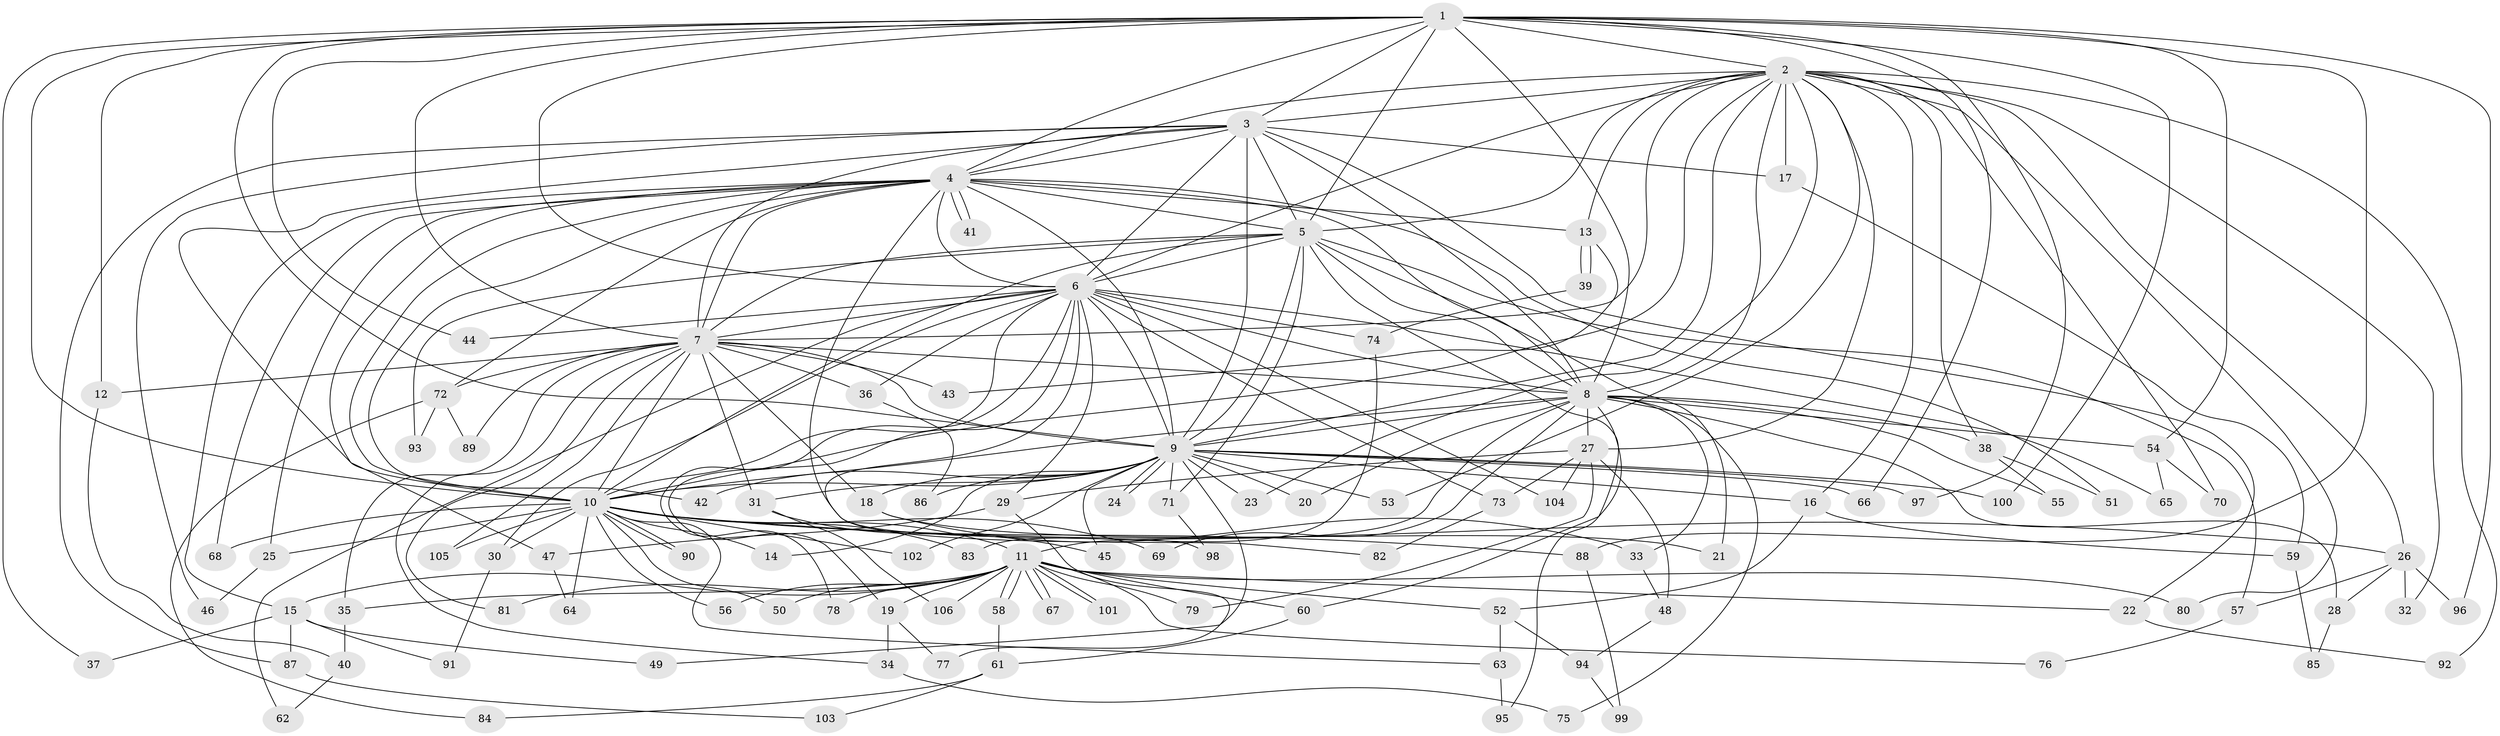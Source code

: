 // Generated by graph-tools (version 1.1) at 2025/13/03/09/25 04:13:42]
// undirected, 106 vertices, 237 edges
graph export_dot {
graph [start="1"]
  node [color=gray90,style=filled];
  1;
  2;
  3;
  4;
  5;
  6;
  7;
  8;
  9;
  10;
  11;
  12;
  13;
  14;
  15;
  16;
  17;
  18;
  19;
  20;
  21;
  22;
  23;
  24;
  25;
  26;
  27;
  28;
  29;
  30;
  31;
  32;
  33;
  34;
  35;
  36;
  37;
  38;
  39;
  40;
  41;
  42;
  43;
  44;
  45;
  46;
  47;
  48;
  49;
  50;
  51;
  52;
  53;
  54;
  55;
  56;
  57;
  58;
  59;
  60;
  61;
  62;
  63;
  64;
  65;
  66;
  67;
  68;
  69;
  70;
  71;
  72;
  73;
  74;
  75;
  76;
  77;
  78;
  79;
  80;
  81;
  82;
  83;
  84;
  85;
  86;
  87;
  88;
  89;
  90;
  91;
  92;
  93;
  94;
  95;
  96;
  97;
  98;
  99;
  100;
  101;
  102;
  103;
  104;
  105;
  106;
  1 -- 2;
  1 -- 3;
  1 -- 4;
  1 -- 5;
  1 -- 6;
  1 -- 7;
  1 -- 8;
  1 -- 9;
  1 -- 10;
  1 -- 12;
  1 -- 37;
  1 -- 44;
  1 -- 54;
  1 -- 66;
  1 -- 88;
  1 -- 96;
  1 -- 97;
  1 -- 100;
  2 -- 3;
  2 -- 4;
  2 -- 5;
  2 -- 6;
  2 -- 7;
  2 -- 8;
  2 -- 9;
  2 -- 10;
  2 -- 13;
  2 -- 16;
  2 -- 17;
  2 -- 23;
  2 -- 26;
  2 -- 27;
  2 -- 32;
  2 -- 38;
  2 -- 53;
  2 -- 70;
  2 -- 80;
  2 -- 92;
  3 -- 4;
  3 -- 5;
  3 -- 6;
  3 -- 7;
  3 -- 8;
  3 -- 9;
  3 -- 10;
  3 -- 17;
  3 -- 22;
  3 -- 46;
  3 -- 87;
  4 -- 5;
  4 -- 6;
  4 -- 7;
  4 -- 8;
  4 -- 9;
  4 -- 10;
  4 -- 13;
  4 -- 15;
  4 -- 25;
  4 -- 41;
  4 -- 41;
  4 -- 42;
  4 -- 47;
  4 -- 51;
  4 -- 68;
  4 -- 72;
  4 -- 82;
  5 -- 6;
  5 -- 7;
  5 -- 8;
  5 -- 9;
  5 -- 10;
  5 -- 21;
  5 -- 57;
  5 -- 71;
  5 -- 93;
  5 -- 95;
  6 -- 7;
  6 -- 8;
  6 -- 9;
  6 -- 10;
  6 -- 19;
  6 -- 29;
  6 -- 30;
  6 -- 36;
  6 -- 44;
  6 -- 62;
  6 -- 65;
  6 -- 73;
  6 -- 74;
  6 -- 78;
  6 -- 98;
  6 -- 104;
  7 -- 8;
  7 -- 9;
  7 -- 10;
  7 -- 12;
  7 -- 18;
  7 -- 31;
  7 -- 34;
  7 -- 35;
  7 -- 36;
  7 -- 43;
  7 -- 72;
  7 -- 81;
  7 -- 89;
  7 -- 105;
  8 -- 9;
  8 -- 10;
  8 -- 11;
  8 -- 20;
  8 -- 27;
  8 -- 28;
  8 -- 33;
  8 -- 38;
  8 -- 54;
  8 -- 55;
  8 -- 60;
  8 -- 69;
  8 -- 75;
  9 -- 10;
  9 -- 14;
  9 -- 16;
  9 -- 18;
  9 -- 20;
  9 -- 23;
  9 -- 24;
  9 -- 24;
  9 -- 31;
  9 -- 42;
  9 -- 45;
  9 -- 49;
  9 -- 53;
  9 -- 66;
  9 -- 71;
  9 -- 86;
  9 -- 97;
  9 -- 100;
  9 -- 102;
  10 -- 11;
  10 -- 14;
  10 -- 25;
  10 -- 26;
  10 -- 30;
  10 -- 50;
  10 -- 56;
  10 -- 63;
  10 -- 64;
  10 -- 68;
  10 -- 69;
  10 -- 83;
  10 -- 88;
  10 -- 90;
  10 -- 90;
  10 -- 102;
  10 -- 105;
  11 -- 15;
  11 -- 19;
  11 -- 22;
  11 -- 35;
  11 -- 50;
  11 -- 52;
  11 -- 56;
  11 -- 58;
  11 -- 58;
  11 -- 60;
  11 -- 67;
  11 -- 67;
  11 -- 76;
  11 -- 78;
  11 -- 79;
  11 -- 80;
  11 -- 81;
  11 -- 101;
  11 -- 101;
  11 -- 106;
  12 -- 40;
  13 -- 39;
  13 -- 39;
  13 -- 43;
  15 -- 37;
  15 -- 49;
  15 -- 87;
  15 -- 91;
  16 -- 52;
  16 -- 59;
  17 -- 59;
  18 -- 21;
  18 -- 33;
  19 -- 34;
  19 -- 77;
  22 -- 92;
  25 -- 46;
  26 -- 28;
  26 -- 32;
  26 -- 57;
  26 -- 96;
  27 -- 29;
  27 -- 48;
  27 -- 73;
  27 -- 79;
  27 -- 104;
  28 -- 85;
  29 -- 47;
  29 -- 77;
  30 -- 91;
  31 -- 45;
  31 -- 106;
  33 -- 48;
  34 -- 75;
  35 -- 40;
  36 -- 86;
  38 -- 51;
  38 -- 55;
  39 -- 74;
  40 -- 62;
  47 -- 64;
  48 -- 94;
  52 -- 63;
  52 -- 94;
  54 -- 65;
  54 -- 70;
  57 -- 76;
  58 -- 61;
  59 -- 85;
  60 -- 61;
  61 -- 84;
  61 -- 103;
  63 -- 95;
  71 -- 98;
  72 -- 84;
  72 -- 89;
  72 -- 93;
  73 -- 82;
  74 -- 83;
  87 -- 103;
  88 -- 99;
  94 -- 99;
}
